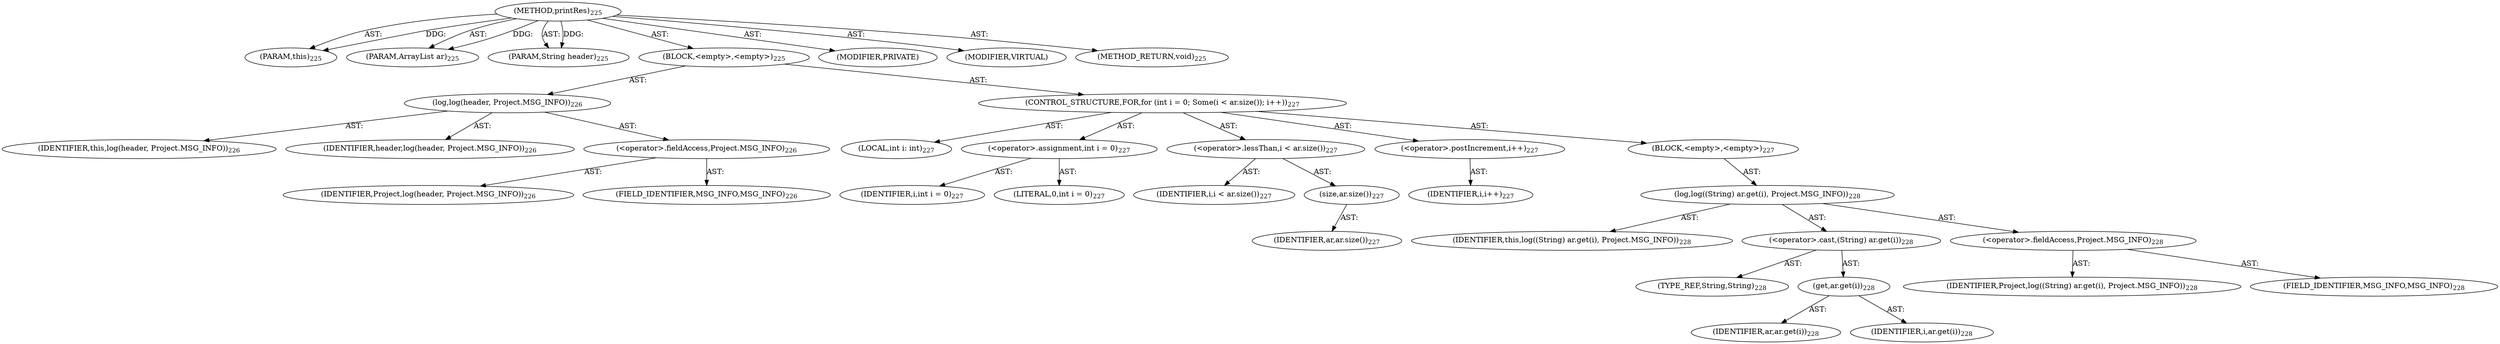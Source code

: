 digraph "printRes" {  
"111669149702" [label = <(METHOD,printRes)<SUB>225</SUB>> ]
"115964116994" [label = <(PARAM,this)<SUB>225</SUB>> ]
"115964117003" [label = <(PARAM,ArrayList ar)<SUB>225</SUB>> ]
"115964117004" [label = <(PARAM,String header)<SUB>225</SUB>> ]
"25769803800" [label = <(BLOCK,&lt;empty&gt;,&lt;empty&gt;)<SUB>225</SUB>> ]
"30064771196" [label = <(log,log(header, Project.MSG_INFO))<SUB>226</SUB>> ]
"68719476744" [label = <(IDENTIFIER,this,log(header, Project.MSG_INFO))<SUB>226</SUB>> ]
"68719476816" [label = <(IDENTIFIER,header,log(header, Project.MSG_INFO))<SUB>226</SUB>> ]
"30064771197" [label = <(&lt;operator&gt;.fieldAccess,Project.MSG_INFO)<SUB>226</SUB>> ]
"68719476817" [label = <(IDENTIFIER,Project,log(header, Project.MSG_INFO))<SUB>226</SUB>> ]
"55834574892" [label = <(FIELD_IDENTIFIER,MSG_INFO,MSG_INFO)<SUB>226</SUB>> ]
"47244640272" [label = <(CONTROL_STRUCTURE,FOR,for (int i = 0; Some(i &lt; ar.size()); i++))<SUB>227</SUB>> ]
"94489280520" [label = <(LOCAL,int i: int)<SUB>227</SUB>> ]
"30064771198" [label = <(&lt;operator&gt;.assignment,int i = 0)<SUB>227</SUB>> ]
"68719476818" [label = <(IDENTIFIER,i,int i = 0)<SUB>227</SUB>> ]
"90194313236" [label = <(LITERAL,0,int i = 0)<SUB>227</SUB>> ]
"30064771199" [label = <(&lt;operator&gt;.lessThan,i &lt; ar.size())<SUB>227</SUB>> ]
"68719476819" [label = <(IDENTIFIER,i,i &lt; ar.size())<SUB>227</SUB>> ]
"30064771200" [label = <(size,ar.size())<SUB>227</SUB>> ]
"68719476820" [label = <(IDENTIFIER,ar,ar.size())<SUB>227</SUB>> ]
"30064771201" [label = <(&lt;operator&gt;.postIncrement,i++)<SUB>227</SUB>> ]
"68719476821" [label = <(IDENTIFIER,i,i++)<SUB>227</SUB>> ]
"25769803801" [label = <(BLOCK,&lt;empty&gt;,&lt;empty&gt;)<SUB>227</SUB>> ]
"30064771202" [label = <(log,log((String) ar.get(i), Project.MSG_INFO))<SUB>228</SUB>> ]
"68719476745" [label = <(IDENTIFIER,this,log((String) ar.get(i), Project.MSG_INFO))<SUB>228</SUB>> ]
"30064771203" [label = <(&lt;operator&gt;.cast,(String) ar.get(i))<SUB>228</SUB>> ]
"180388626442" [label = <(TYPE_REF,String,String)<SUB>228</SUB>> ]
"30064771204" [label = <(get,ar.get(i))<SUB>228</SUB>> ]
"68719476822" [label = <(IDENTIFIER,ar,ar.get(i))<SUB>228</SUB>> ]
"68719476823" [label = <(IDENTIFIER,i,ar.get(i))<SUB>228</SUB>> ]
"30064771205" [label = <(&lt;operator&gt;.fieldAccess,Project.MSG_INFO)<SUB>228</SUB>> ]
"68719476824" [label = <(IDENTIFIER,Project,log((String) ar.get(i), Project.MSG_INFO))<SUB>228</SUB>> ]
"55834574893" [label = <(FIELD_IDENTIFIER,MSG_INFO,MSG_INFO)<SUB>228</SUB>> ]
"133143986209" [label = <(MODIFIER,PRIVATE)> ]
"133143986210" [label = <(MODIFIER,VIRTUAL)> ]
"128849018886" [label = <(METHOD_RETURN,void)<SUB>225</SUB>> ]
  "111669149702" -> "115964116994"  [ label = "AST: "] 
  "111669149702" -> "115964117003"  [ label = "AST: "] 
  "111669149702" -> "115964117004"  [ label = "AST: "] 
  "111669149702" -> "25769803800"  [ label = "AST: "] 
  "111669149702" -> "133143986209"  [ label = "AST: "] 
  "111669149702" -> "133143986210"  [ label = "AST: "] 
  "111669149702" -> "128849018886"  [ label = "AST: "] 
  "25769803800" -> "30064771196"  [ label = "AST: "] 
  "25769803800" -> "47244640272"  [ label = "AST: "] 
  "30064771196" -> "68719476744"  [ label = "AST: "] 
  "30064771196" -> "68719476816"  [ label = "AST: "] 
  "30064771196" -> "30064771197"  [ label = "AST: "] 
  "30064771197" -> "68719476817"  [ label = "AST: "] 
  "30064771197" -> "55834574892"  [ label = "AST: "] 
  "47244640272" -> "94489280520"  [ label = "AST: "] 
  "47244640272" -> "30064771198"  [ label = "AST: "] 
  "47244640272" -> "30064771199"  [ label = "AST: "] 
  "47244640272" -> "30064771201"  [ label = "AST: "] 
  "47244640272" -> "25769803801"  [ label = "AST: "] 
  "30064771198" -> "68719476818"  [ label = "AST: "] 
  "30064771198" -> "90194313236"  [ label = "AST: "] 
  "30064771199" -> "68719476819"  [ label = "AST: "] 
  "30064771199" -> "30064771200"  [ label = "AST: "] 
  "30064771200" -> "68719476820"  [ label = "AST: "] 
  "30064771201" -> "68719476821"  [ label = "AST: "] 
  "25769803801" -> "30064771202"  [ label = "AST: "] 
  "30064771202" -> "68719476745"  [ label = "AST: "] 
  "30064771202" -> "30064771203"  [ label = "AST: "] 
  "30064771202" -> "30064771205"  [ label = "AST: "] 
  "30064771203" -> "180388626442"  [ label = "AST: "] 
  "30064771203" -> "30064771204"  [ label = "AST: "] 
  "30064771204" -> "68719476822"  [ label = "AST: "] 
  "30064771204" -> "68719476823"  [ label = "AST: "] 
  "30064771205" -> "68719476824"  [ label = "AST: "] 
  "30064771205" -> "55834574893"  [ label = "AST: "] 
  "111669149702" -> "115964116994"  [ label = "DDG: "] 
  "111669149702" -> "115964117003"  [ label = "DDG: "] 
  "111669149702" -> "115964117004"  [ label = "DDG: "] 
}
